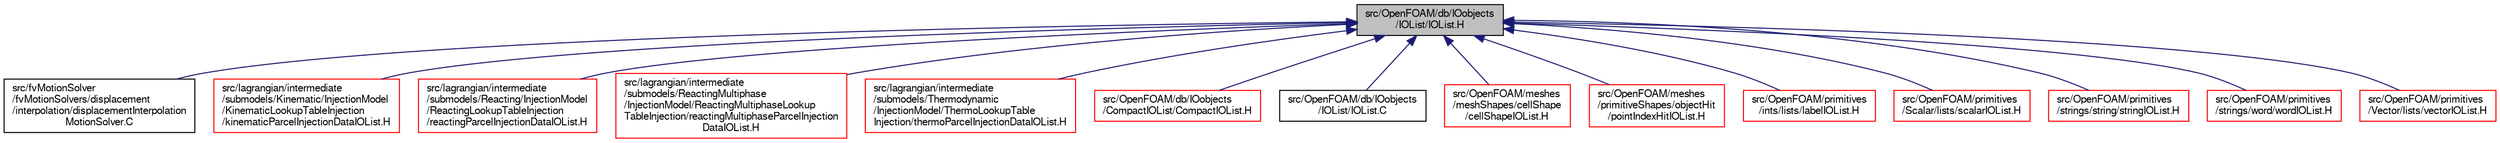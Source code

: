 digraph "src/OpenFOAM/db/IOobjects/IOList/IOList.H"
{
  bgcolor="transparent";
  edge [fontname="FreeSans",fontsize="10",labelfontname="FreeSans",labelfontsize="10"];
  node [fontname="FreeSans",fontsize="10",shape=record];
  Node68 [label="src/OpenFOAM/db/IOobjects\l/IOList/IOList.H",height=0.2,width=0.4,color="black", fillcolor="grey75", style="filled", fontcolor="black"];
  Node68 -> Node69 [dir="back",color="midnightblue",fontsize="10",style="solid",fontname="FreeSans"];
  Node69 [label="src/fvMotionSolver\l/fvMotionSolvers/displacement\l/interpolation/displacementInterpolation\lMotionSolver.C",height=0.2,width=0.4,color="black",URL="$a04379.html"];
  Node68 -> Node70 [dir="back",color="midnightblue",fontsize="10",style="solid",fontname="FreeSans"];
  Node70 [label="src/lagrangian/intermediate\l/submodels/Kinematic/InjectionModel\l/KinematicLookupTableInjection\l/kinematicParcelInjectionDataIOList.H",height=0.2,width=0.4,color="red",URL="$a05774.html"];
  Node68 -> Node81 [dir="back",color="midnightblue",fontsize="10",style="solid",fontname="FreeSans"];
  Node81 [label="src/lagrangian/intermediate\l/submodels/Reacting/InjectionModel\l/ReactingLookupTableInjection\l/reactingParcelInjectionDataIOList.H",height=0.2,width=0.4,color="red",URL="$a06212.html"];
  Node68 -> Node87 [dir="back",color="midnightblue",fontsize="10",style="solid",fontname="FreeSans"];
  Node87 [label="src/lagrangian/intermediate\l/submodels/ReactingMultiphase\l/InjectionModel/ReactingMultiphaseLookup\lTableInjection/reactingMultiphaseParcelInjection\lDataIOList.H",height=0.2,width=0.4,color="red",URL="$a06290.html"];
  Node68 -> Node93 [dir="back",color="midnightblue",fontsize="10",style="solid",fontname="FreeSans"];
  Node93 [label="src/lagrangian/intermediate\l/submodels/Thermodynamic\l/InjectionModel/ThermoLookupTable\lInjection/thermoParcelInjectionDataIOList.H",height=0.2,width=0.4,color="red",URL="$a06356.html"];
  Node68 -> Node95 [dir="back",color="midnightblue",fontsize="10",style="solid",fontname="FreeSans"];
  Node95 [label="src/OpenFOAM/db/IOobjects\l/CompactIOList/CompactIOList.H",height=0.2,width=0.4,color="red",URL="$a09017.html"];
  Node68 -> Node2643 [dir="back",color="midnightblue",fontsize="10",style="solid",fontname="FreeSans"];
  Node2643 [label="src/OpenFOAM/db/IOobjects\l/IOList/IOList.C",height=0.2,width=0.4,color="black",URL="$a09035.html"];
  Node68 -> Node2644 [dir="back",color="midnightblue",fontsize="10",style="solid",fontname="FreeSans"];
  Node2644 [label="src/OpenFOAM/meshes\l/meshShapes/cellShape\l/cellShapeIOList.H",height=0.2,width=0.4,color="red",URL="$a11291.html"];
  Node68 -> Node2646 [dir="back",color="midnightblue",fontsize="10",style="solid",fontname="FreeSans"];
  Node2646 [label="src/OpenFOAM/meshes\l/primitiveShapes/objectHit\l/pointIndexHitIOList.H",height=0.2,width=0.4,color="red",URL="$a12050.html"];
  Node68 -> Node2648 [dir="back",color="midnightblue",fontsize="10",style="solid",fontname="FreeSans"];
  Node2648 [label="src/OpenFOAM/primitives\l/ints/lists/labelIOList.H",height=0.2,width=0.4,color="red",URL="$a12377.html"];
  Node68 -> Node2654 [dir="back",color="midnightblue",fontsize="10",style="solid",fontname="FreeSans"];
  Node2654 [label="src/OpenFOAM/primitives\l/Scalar/lists/scalarIOList.H",height=0.2,width=0.4,color="red",URL="$a12515.html"];
  Node68 -> Node2656 [dir="back",color="midnightblue",fontsize="10",style="solid",fontname="FreeSans"];
  Node2656 [label="src/OpenFOAM/primitives\l/strings/string/stringIOList.H",height=0.2,width=0.4,color="red",URL="$a12650.html"];
  Node68 -> Node2660 [dir="back",color="midnightblue",fontsize="10",style="solid",fontname="FreeSans"];
  Node2660 [label="src/OpenFOAM/primitives\l/strings/word/wordIOList.H",height=0.2,width=0.4,color="red",URL="$a12674.html"];
  Node68 -> Node2662 [dir="back",color="midnightblue",fontsize="10",style="solid",fontname="FreeSans"];
  Node2662 [label="src/OpenFOAM/primitives\l/Vector/lists/vectorIOList.H",height=0.2,width=0.4,color="red",URL="$a12818.html"];
}

